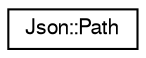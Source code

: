 digraph "Graphical Class Hierarchy"
{
  edge [fontname="FreeSans",fontsize="10",labelfontname="FreeSans",labelfontsize="10"];
  node [fontname="FreeSans",fontsize="10",shape=record];
  rankdir="LR";
  Node1 [label="Json::Path",height=0.2,width=0.4,color="black", fillcolor="white", style="filled",URL="$class_json_1_1_path.html",tooltip="Experimental and untested: represents a &quot;path&quot; to access a node. "];
}
